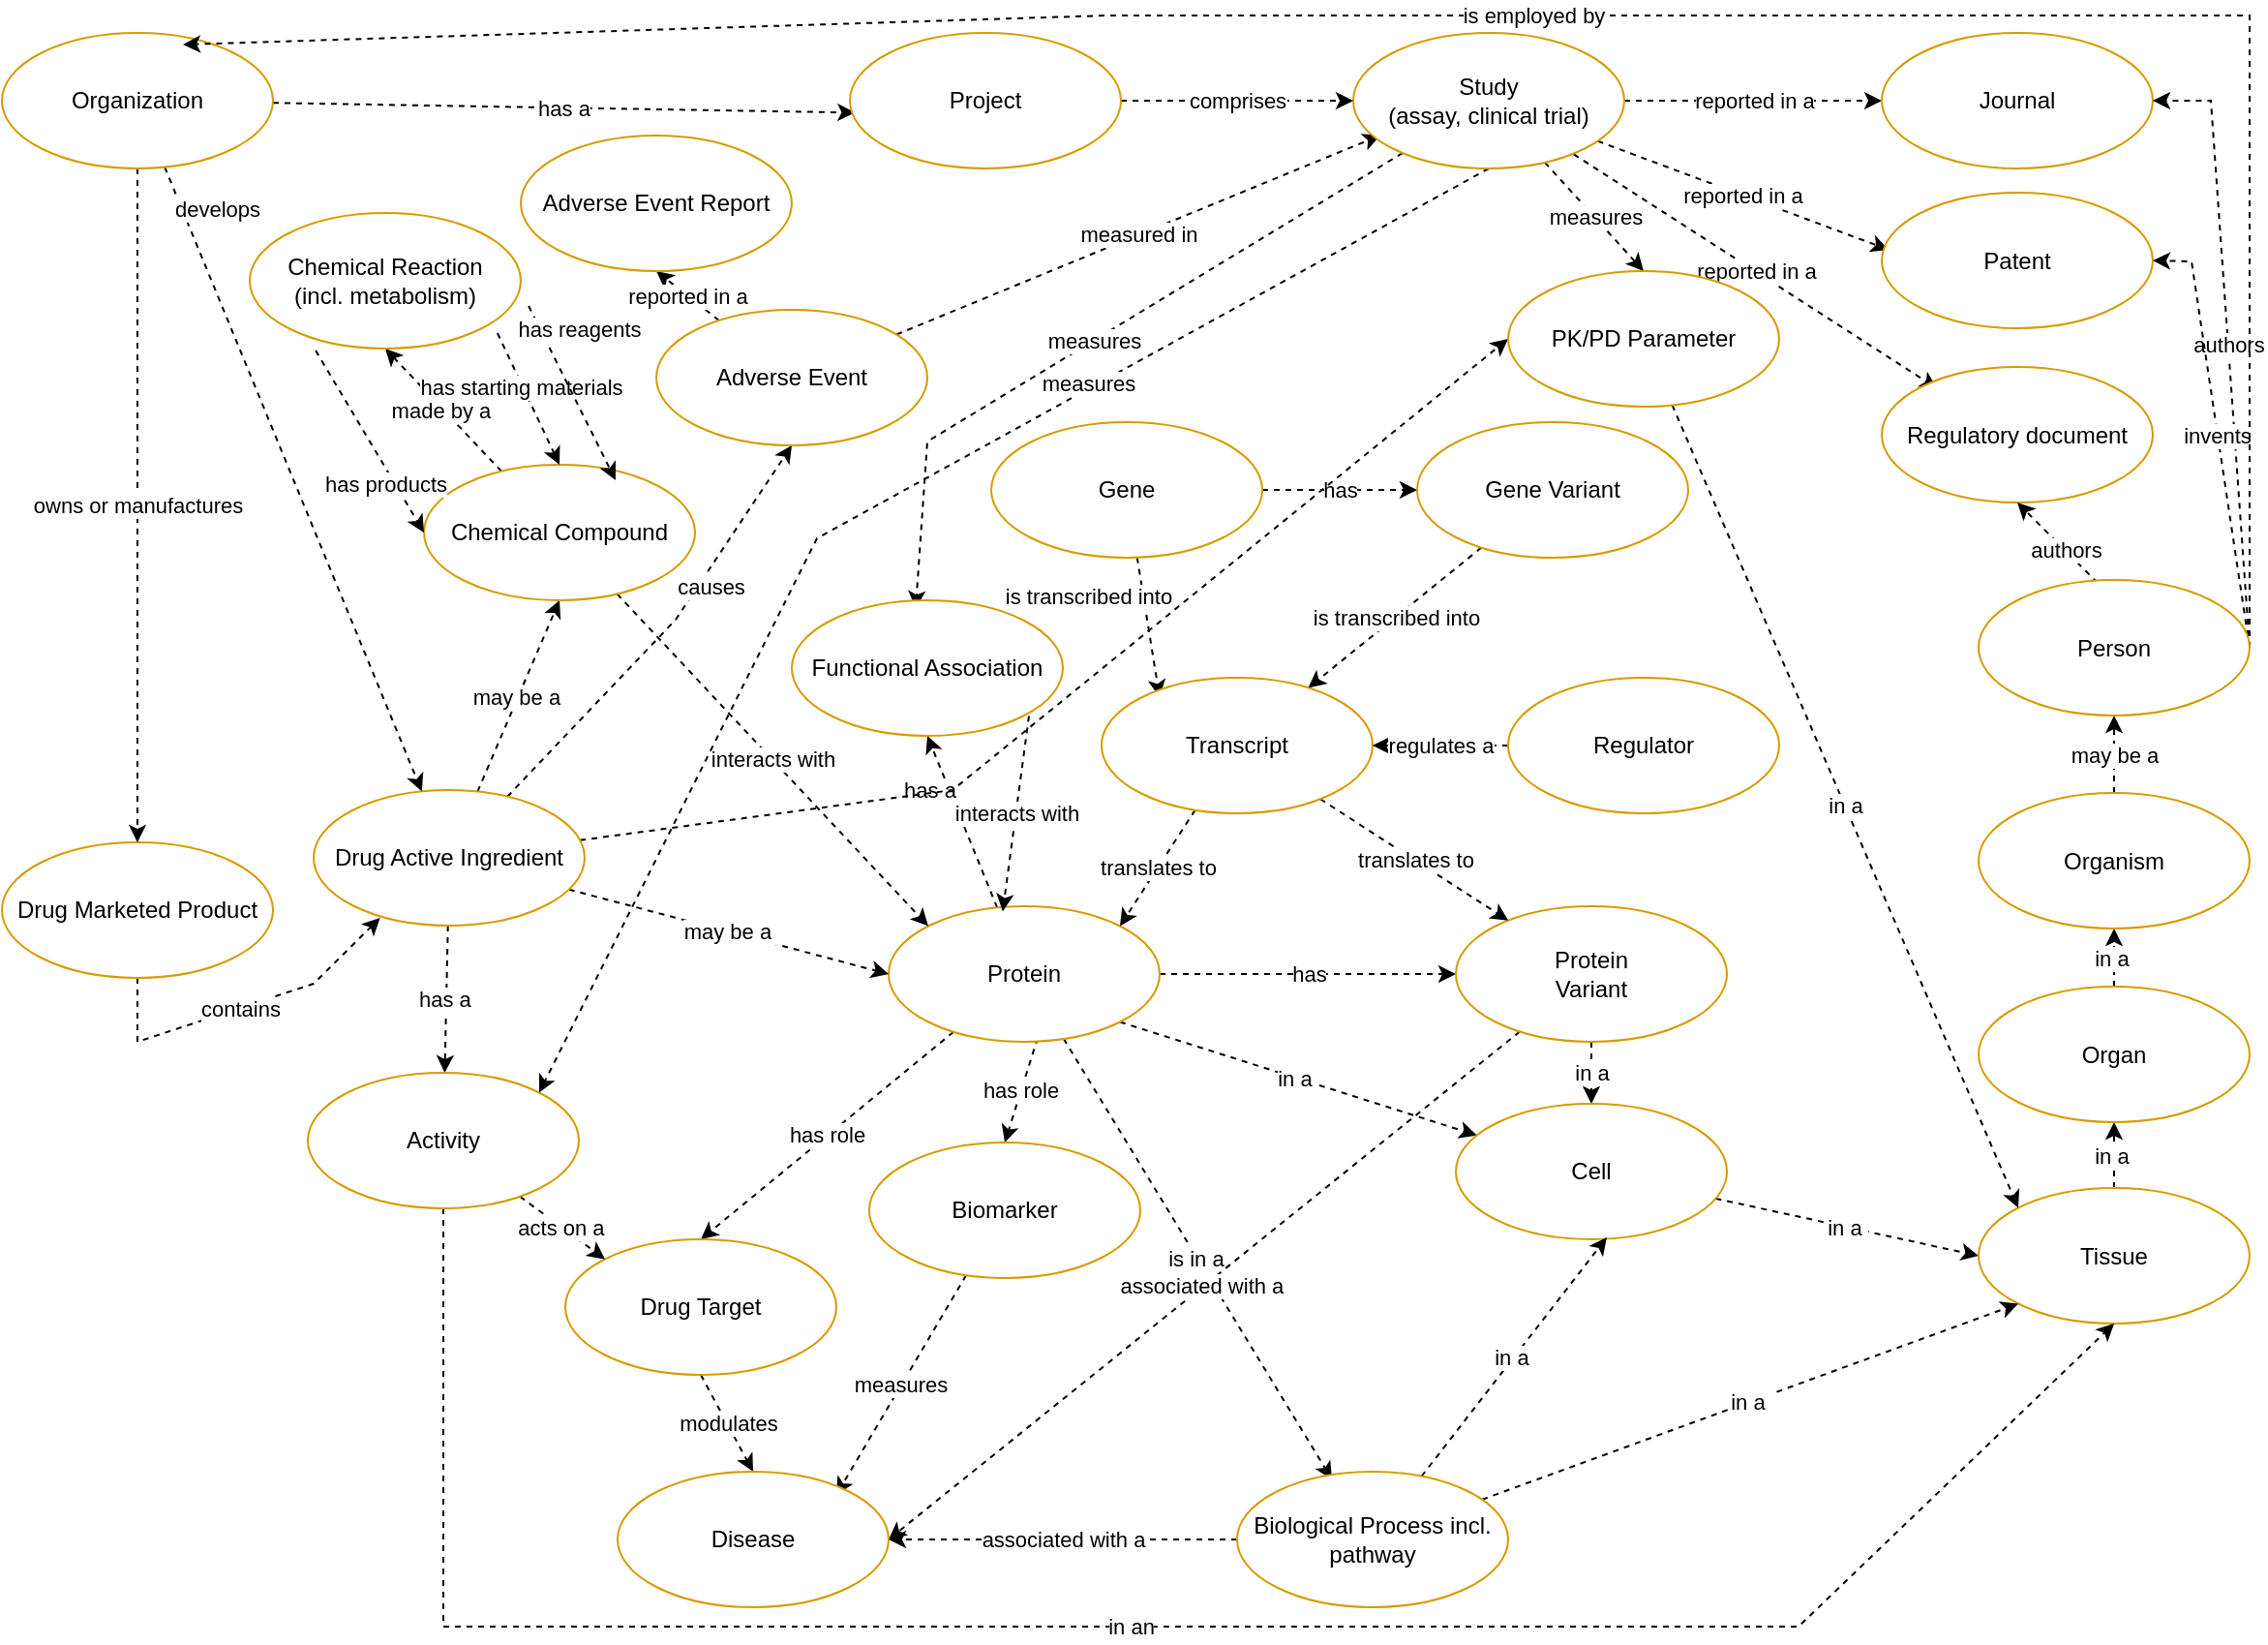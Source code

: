 <mxfile version="14.0.1" type="github">
  <diagram id="a2U_Rlq6jYlGKf6INXDq" name="Page-1">
    <mxGraphModel dx="1394" dy="904" grid="1" gridSize="10" guides="1" tooltips="1" connect="1" arrows="1" fold="1" page="1" pageScale="1" pageWidth="1100" pageHeight="850" math="0" shadow="0">
      <root>
        <mxCell id="0" />
        <mxCell id="1" parent="0" />
        <mxCell id="NiIuTKYxInFzzze3MLT4-8" value="has" style="edgeStyle=orthogonalEdgeStyle;rounded=0;orthogonalLoop=1;jettySize=auto;html=1;entryX=0;entryY=0.5;entryDx=0;entryDy=0;dashed=1;exitX=1;exitY=0.5;exitDx=0;exitDy=0;" edge="1" parent="1" source="NiIuTKYxInFzzze3MLT4-1" target="NiIuTKYxInFzzze3MLT4-3">
          <mxGeometry relative="1" as="geometry">
            <Array as="points">
              <mxPoint x="680" y="505" />
              <mxPoint x="680" y="505" />
            </Array>
          </mxGeometry>
        </mxCell>
        <mxCell id="NiIuTKYxInFzzze3MLT4-11" value="has role" style="rounded=0;orthogonalLoop=1;jettySize=auto;html=1;exitX=0.55;exitY=0.971;exitDx=0;exitDy=0;entryX=0.5;entryY=0;entryDx=0;entryDy=0;dashed=1;exitPerimeter=0;" edge="1" parent="1" source="NiIuTKYxInFzzze3MLT4-1" target="NiIuTKYxInFzzze3MLT4-6">
          <mxGeometry relative="1" as="geometry" />
        </mxCell>
        <mxCell id="NiIuTKYxInFzzze3MLT4-12" value="has role" style="edgeStyle=none;rounded=0;orthogonalLoop=1;jettySize=auto;html=1;entryX=0.5;entryY=0;entryDx=0;entryDy=0;dashed=1;" edge="1" parent="1" source="NiIuTKYxInFzzze3MLT4-1" target="NiIuTKYxInFzzze3MLT4-5">
          <mxGeometry relative="1" as="geometry" />
        </mxCell>
        <mxCell id="NiIuTKYxInFzzze3MLT4-20" value="in a&amp;nbsp;" style="edgeStyle=none;rounded=0;orthogonalLoop=1;jettySize=auto;html=1;dashed=1;exitX=1;exitY=1;exitDx=0;exitDy=0;" edge="1" parent="1" source="NiIuTKYxInFzzze3MLT4-1" target="NiIuTKYxInFzzze3MLT4-19">
          <mxGeometry relative="1" as="geometry">
            <Array as="points" />
          </mxGeometry>
        </mxCell>
        <mxCell id="NiIuTKYxInFzzze3MLT4-53" value="is in a&amp;nbsp;" style="edgeStyle=none;rounded=0;orthogonalLoop=1;jettySize=auto;html=1;entryX=0.35;entryY=0.057;entryDx=0;entryDy=0;entryPerimeter=0;dashed=1;" edge="1" parent="1" source="NiIuTKYxInFzzze3MLT4-1" target="NiIuTKYxInFzzze3MLT4-52">
          <mxGeometry relative="1" as="geometry" />
        </mxCell>
        <mxCell id="NiIuTKYxInFzzze3MLT4-104" value="has a" style="edgeStyle=none;rounded=0;orthogonalLoop=1;jettySize=auto;html=1;entryX=0.5;entryY=1;entryDx=0;entryDy=0;dashed=1;strokeColor=#000000;" edge="1" parent="1" source="NiIuTKYxInFzzze3MLT4-1" target="NiIuTKYxInFzzze3MLT4-100">
          <mxGeometry x="0.458" y="11" relative="1" as="geometry">
            <mxPoint x="1" as="offset" />
          </mxGeometry>
        </mxCell>
        <mxCell id="NiIuTKYxInFzzze3MLT4-1" value="Protein" style="ellipse;whiteSpace=wrap;html=1;strokeColor=#D79B00;" vertex="1" parent="1">
          <mxGeometry x="467" y="470" width="140" height="70" as="geometry" />
        </mxCell>
        <mxCell id="NiIuTKYxInFzzze3MLT4-7" value="has" style="edgeStyle=orthogonalEdgeStyle;rounded=0;orthogonalLoop=1;jettySize=auto;html=1;entryX=0;entryY=0.5;entryDx=0;entryDy=0;dashed=1;" edge="1" parent="1" source="NiIuTKYxInFzzze3MLT4-2" target="NiIuTKYxInFzzze3MLT4-4">
          <mxGeometry relative="1" as="geometry" />
        </mxCell>
        <mxCell id="NiIuTKYxInFzzze3MLT4-87" value="is transcribed into" style="edgeStyle=none;rounded=0;orthogonalLoop=1;jettySize=auto;html=1;entryX=0.214;entryY=0.143;entryDx=0;entryDy=0;entryPerimeter=0;dashed=1;" edge="1" parent="1" source="NiIuTKYxInFzzze3MLT4-2" target="NiIuTKYxInFzzze3MLT4-85">
          <mxGeometry x="-0.566" y="-28" relative="1" as="geometry">
            <mxPoint as="offset" />
          </mxGeometry>
        </mxCell>
        <mxCell id="NiIuTKYxInFzzze3MLT4-2" value="Gene" style="ellipse;whiteSpace=wrap;html=1;strokeColor=#D79B00;" vertex="1" parent="1">
          <mxGeometry x="520" y="220" width="140" height="70" as="geometry" />
        </mxCell>
        <mxCell id="NiIuTKYxInFzzze3MLT4-21" value="in a" style="edgeStyle=none;rounded=0;orthogonalLoop=1;jettySize=auto;html=1;entryX=0.5;entryY=0;entryDx=0;entryDy=0;dashed=1;" edge="1" parent="1" source="NiIuTKYxInFzzze3MLT4-3" target="NiIuTKYxInFzzze3MLT4-19">
          <mxGeometry relative="1" as="geometry" />
        </mxCell>
        <mxCell id="NiIuTKYxInFzzze3MLT4-78" value="associated with a&amp;nbsp;" style="edgeStyle=none;rounded=0;orthogonalLoop=1;jettySize=auto;html=1;dashed=1;" edge="1" parent="1" source="NiIuTKYxInFzzze3MLT4-3">
          <mxGeometry relative="1" as="geometry">
            <mxPoint x="467" y="797" as="targetPoint" />
          </mxGeometry>
        </mxCell>
        <mxCell id="NiIuTKYxInFzzze3MLT4-3" value="Protein&lt;br&gt;Variant" style="ellipse;whiteSpace=wrap;html=1;strokeColor=#D79B00;" vertex="1" parent="1">
          <mxGeometry x="760" y="470" width="140" height="70" as="geometry" />
        </mxCell>
        <mxCell id="NiIuTKYxInFzzze3MLT4-88" value="is transcribed into" style="edgeStyle=none;rounded=0;orthogonalLoop=1;jettySize=auto;html=1;dashed=1;" edge="1" parent="1" source="NiIuTKYxInFzzze3MLT4-4" target="NiIuTKYxInFzzze3MLT4-85">
          <mxGeometry relative="1" as="geometry" />
        </mxCell>
        <mxCell id="NiIuTKYxInFzzze3MLT4-4" value="Gene Variant" style="ellipse;whiteSpace=wrap;html=1;strokeColor=#D79B00;" vertex="1" parent="1">
          <mxGeometry x="740" y="220" width="140" height="70" as="geometry" />
        </mxCell>
        <mxCell id="NiIuTKYxInFzzze3MLT4-38" value="modulates" style="edgeStyle=none;rounded=0;orthogonalLoop=1;jettySize=auto;html=1;exitX=0.5;exitY=1;exitDx=0;exitDy=0;entryX=0.5;entryY=0;entryDx=0;entryDy=0;dashed=1;" edge="1" parent="1" source="NiIuTKYxInFzzze3MLT4-5" target="NiIuTKYxInFzzze3MLT4-37">
          <mxGeometry relative="1" as="geometry">
            <Array as="points" />
          </mxGeometry>
        </mxCell>
        <mxCell id="NiIuTKYxInFzzze3MLT4-5" value="Drug Target" style="ellipse;whiteSpace=wrap;html=1;strokeColor=#D79B00;" vertex="1" parent="1">
          <mxGeometry x="300" y="642" width="140" height="70" as="geometry" />
        </mxCell>
        <mxCell id="NiIuTKYxInFzzze3MLT4-56" value="measures" style="edgeStyle=none;rounded=0;orthogonalLoop=1;jettySize=auto;html=1;entryX=0.807;entryY=0.171;entryDx=0;entryDy=0;entryPerimeter=0;dashed=1;" edge="1" parent="1" source="NiIuTKYxInFzzze3MLT4-6" target="NiIuTKYxInFzzze3MLT4-37">
          <mxGeometry relative="1" as="geometry" />
        </mxCell>
        <mxCell id="NiIuTKYxInFzzze3MLT4-6" value="Biomarker" style="ellipse;whiteSpace=wrap;html=1;strokeColor=#D79B00;" vertex="1" parent="1">
          <mxGeometry x="457" y="592" width="140" height="70" as="geometry" />
        </mxCell>
        <mxCell id="NiIuTKYxInFzzze3MLT4-14" value="may be a&amp;nbsp;" style="edgeStyle=none;rounded=0;orthogonalLoop=1;jettySize=auto;html=1;entryX=0;entryY=0.5;entryDx=0;entryDy=0;dashed=1;" edge="1" parent="1" source="NiIuTKYxInFzzze3MLT4-13" target="NiIuTKYxInFzzze3MLT4-1">
          <mxGeometry relative="1" as="geometry" />
        </mxCell>
        <mxCell id="NiIuTKYxInFzzze3MLT4-17" value="may be a&amp;nbsp;" style="edgeStyle=none;rounded=0;orthogonalLoop=1;jettySize=auto;html=1;entryX=0.5;entryY=1;entryDx=0;entryDy=0;dashed=1;" edge="1" parent="1" source="NiIuTKYxInFzzze3MLT4-13" target="NiIuTKYxInFzzze3MLT4-15">
          <mxGeometry relative="1" as="geometry" />
        </mxCell>
        <mxCell id="NiIuTKYxInFzzze3MLT4-30" value="has a&amp;nbsp;" style="edgeStyle=none;rounded=0;orthogonalLoop=1;jettySize=auto;html=1;dashed=1;" edge="1" parent="1" source="NiIuTKYxInFzzze3MLT4-13" target="NiIuTKYxInFzzze3MLT4-29">
          <mxGeometry relative="1" as="geometry" />
        </mxCell>
        <mxCell id="NiIuTKYxInFzzze3MLT4-41" style="edgeStyle=none;rounded=0;orthogonalLoop=1;jettySize=auto;html=1;entryX=0.5;entryY=1;entryDx=0;entryDy=0;dashed=1;" edge="1" parent="1" source="NiIuTKYxInFzzze3MLT4-13" target="NiIuTKYxInFzzze3MLT4-39">
          <mxGeometry relative="1" as="geometry">
            <Array as="points">
              <mxPoint x="357" y="322" />
            </Array>
          </mxGeometry>
        </mxCell>
        <mxCell id="NiIuTKYxInFzzze3MLT4-42" value="causes" style="edgeLabel;html=1;align=center;verticalAlign=middle;resizable=0;points=[];" vertex="1" connectable="0" parent="NiIuTKYxInFzzze3MLT4-41">
          <mxGeometry x="0.286" y="-5" relative="1" as="geometry">
            <mxPoint as="offset" />
          </mxGeometry>
        </mxCell>
        <mxCell id="NiIuTKYxInFzzze3MLT4-66" value="" style="edgeStyle=none;rounded=0;orthogonalLoop=1;jettySize=auto;html=1;entryX=0;entryY=0.5;entryDx=0;entryDy=0;dashed=1;" edge="1" parent="1" source="NiIuTKYxInFzzze3MLT4-13" target="NiIuTKYxInFzzze3MLT4-65">
          <mxGeometry x="-0.708" y="-5" relative="1" as="geometry">
            <Array as="points">
              <mxPoint x="500" y="410" />
            </Array>
            <mxPoint as="offset" />
          </mxGeometry>
        </mxCell>
        <mxCell id="NiIuTKYxInFzzze3MLT4-13" value="Drug Active Ingredient" style="ellipse;whiteSpace=wrap;html=1;strokeColor=#D79B00;" vertex="1" parent="1">
          <mxGeometry x="170" y="410" width="140" height="70" as="geometry" />
        </mxCell>
        <mxCell id="NiIuTKYxInFzzze3MLT4-48" value="made by a&amp;nbsp;" style="edgeStyle=none;rounded=0;orthogonalLoop=1;jettySize=auto;html=1;entryX=0.5;entryY=1;entryDx=0;entryDy=0;dashed=1;" edge="1" parent="1" source="NiIuTKYxInFzzze3MLT4-15" target="NiIuTKYxInFzzze3MLT4-47">
          <mxGeometry relative="1" as="geometry" />
        </mxCell>
        <mxCell id="NiIuTKYxInFzzze3MLT4-71" value="interacts with" style="edgeStyle=none;rounded=0;orthogonalLoop=1;jettySize=auto;html=1;entryX=0;entryY=0;entryDx=0;entryDy=0;dashed=1;" edge="1" parent="1" source="NiIuTKYxInFzzze3MLT4-15" target="NiIuTKYxInFzzze3MLT4-1">
          <mxGeometry relative="1" as="geometry" />
        </mxCell>
        <mxCell id="NiIuTKYxInFzzze3MLT4-15" value="Chemical Compound" style="ellipse;whiteSpace=wrap;html=1;strokeColor=#D79B00;" vertex="1" parent="1">
          <mxGeometry x="227" y="242" width="140" height="70" as="geometry" />
        </mxCell>
        <mxCell id="NiIuTKYxInFzzze3MLT4-24" value="in a&amp;nbsp;" style="edgeStyle=none;rounded=0;orthogonalLoop=1;jettySize=auto;html=1;entryX=0;entryY=0.5;entryDx=0;entryDy=0;dashed=1;" edge="1" parent="1" source="NiIuTKYxInFzzze3MLT4-19" target="NiIuTKYxInFzzze3MLT4-22">
          <mxGeometry relative="1" as="geometry" />
        </mxCell>
        <mxCell id="NiIuTKYxInFzzze3MLT4-19" value="Cell" style="ellipse;whiteSpace=wrap;html=1;strokeColor=#D79B00;" vertex="1" parent="1">
          <mxGeometry x="760" y="572" width="140" height="70" as="geometry" />
        </mxCell>
        <mxCell id="NiIuTKYxInFzzze3MLT4-27" value="in a&amp;nbsp;" style="edgeStyle=none;rounded=0;orthogonalLoop=1;jettySize=auto;html=1;entryX=0.5;entryY=1;entryDx=0;entryDy=0;dashed=1;" edge="1" parent="1" source="NiIuTKYxInFzzze3MLT4-22" target="NiIuTKYxInFzzze3MLT4-25">
          <mxGeometry relative="1" as="geometry" />
        </mxCell>
        <mxCell id="NiIuTKYxInFzzze3MLT4-22" value="Tissue" style="ellipse;whiteSpace=wrap;html=1;strokeColor=#D79B00;" vertex="1" parent="1">
          <mxGeometry x="1030" y="615.5" width="140" height="70" as="geometry" />
        </mxCell>
        <mxCell id="NiIuTKYxInFzzze3MLT4-28" value="in a&amp;nbsp;" style="edgeStyle=none;rounded=0;orthogonalLoop=1;jettySize=auto;html=1;entryX=0.5;entryY=1;entryDx=0;entryDy=0;dashed=1;" edge="1" parent="1" source="NiIuTKYxInFzzze3MLT4-25" target="NiIuTKYxInFzzze3MLT4-26">
          <mxGeometry relative="1" as="geometry">
            <mxPoint x="1100" y="391.5" as="targetPoint" />
          </mxGeometry>
        </mxCell>
        <mxCell id="NiIuTKYxInFzzze3MLT4-25" value="Organ" style="ellipse;whiteSpace=wrap;html=1;strokeColor=#D79B00;" vertex="1" parent="1">
          <mxGeometry x="1030" y="511.5" width="140" height="70" as="geometry" />
        </mxCell>
        <mxCell id="NiIuTKYxInFzzze3MLT4-99" value="may be a" style="edgeStyle=none;rounded=0;orthogonalLoop=1;jettySize=auto;html=1;dashed=1;strokeColor=#000000;exitX=0.5;exitY=0;exitDx=0;exitDy=0;" edge="1" parent="1" source="NiIuTKYxInFzzze3MLT4-26" target="NiIuTKYxInFzzze3MLT4-81">
          <mxGeometry relative="1" as="geometry" />
        </mxCell>
        <mxCell id="NiIuTKYxInFzzze3MLT4-26" value="Organism" style="ellipse;whiteSpace=wrap;html=1;strokeColor=#D79B00;" vertex="1" parent="1">
          <mxGeometry x="1030" y="411.5" width="140" height="70" as="geometry" />
        </mxCell>
        <mxCell id="NiIuTKYxInFzzze3MLT4-31" value="acts on a&amp;nbsp;" style="edgeStyle=none;rounded=0;orthogonalLoop=1;jettySize=auto;html=1;entryX=0;entryY=0;entryDx=0;entryDy=0;dashed=1;" edge="1" parent="1" source="NiIuTKYxInFzzze3MLT4-29" target="NiIuTKYxInFzzze3MLT4-5">
          <mxGeometry relative="1" as="geometry" />
        </mxCell>
        <mxCell id="NiIuTKYxInFzzze3MLT4-70" value="in an" style="edgeStyle=none;rounded=0;orthogonalLoop=1;jettySize=auto;html=1;dashed=1;entryX=0.5;entryY=1;entryDx=0;entryDy=0;exitX=0.5;exitY=1;exitDx=0;exitDy=0;" edge="1" parent="1" source="NiIuTKYxInFzzze3MLT4-29" target="NiIuTKYxInFzzze3MLT4-22">
          <mxGeometry relative="1" as="geometry">
            <mxPoint x="867" y="582" as="targetPoint" />
            <Array as="points">
              <mxPoint x="237" y="842" />
              <mxPoint x="937" y="842" />
            </Array>
          </mxGeometry>
        </mxCell>
        <mxCell id="NiIuTKYxInFzzze3MLT4-29" value="Activity" style="ellipse;whiteSpace=wrap;html=1;strokeColor=#D79B00;" vertex="1" parent="1">
          <mxGeometry x="167" y="556" width="140" height="70" as="geometry" />
        </mxCell>
        <mxCell id="NiIuTKYxInFzzze3MLT4-33" value="contains" style="edgeStyle=none;rounded=0;orthogonalLoop=1;jettySize=auto;html=1;entryX=0.245;entryY=0.943;entryDx=0;entryDy=0;dashed=1;exitX=0.5;exitY=1;exitDx=0;exitDy=0;entryPerimeter=0;" edge="1" parent="1" source="NiIuTKYxInFzzze3MLT4-32" target="NiIuTKYxInFzzze3MLT4-13">
          <mxGeometry relative="1" as="geometry">
            <Array as="points">
              <mxPoint x="79" y="540" />
              <mxPoint x="170" y="510" />
            </Array>
          </mxGeometry>
        </mxCell>
        <mxCell id="NiIuTKYxInFzzze3MLT4-32" value="Drug Marketed Product" style="ellipse;whiteSpace=wrap;html=1;strokeColor=#D79B00;" vertex="1" parent="1">
          <mxGeometry x="9" y="437" width="140" height="70" as="geometry" />
        </mxCell>
        <mxCell id="NiIuTKYxInFzzze3MLT4-35" value="owns or manufactures" style="edgeStyle=none;rounded=0;orthogonalLoop=1;jettySize=auto;html=1;dashed=1;" edge="1" parent="1" source="NiIuTKYxInFzzze3MLT4-34" target="NiIuTKYxInFzzze3MLT4-32">
          <mxGeometry relative="1" as="geometry" />
        </mxCell>
        <mxCell id="NiIuTKYxInFzzze3MLT4-95" value="develops" style="edgeStyle=none;rounded=0;orthogonalLoop=1;jettySize=auto;html=1;dashed=1;" edge="1" parent="1" source="NiIuTKYxInFzzze3MLT4-34" target="NiIuTKYxInFzzze3MLT4-13">
          <mxGeometry x="-0.826" y="17" relative="1" as="geometry">
            <mxPoint as="offset" />
          </mxGeometry>
        </mxCell>
        <mxCell id="NiIuTKYxInFzzze3MLT4-96" value="has a" style="edgeStyle=none;rounded=0;orthogonalLoop=1;jettySize=auto;html=1;entryX=0.019;entryY=0.588;entryDx=0;entryDy=0;entryPerimeter=0;dashed=1;" edge="1" parent="1" source="NiIuTKYxInFzzze3MLT4-34" target="NiIuTKYxInFzzze3MLT4-92">
          <mxGeometry relative="1" as="geometry" />
        </mxCell>
        <mxCell id="NiIuTKYxInFzzze3MLT4-34" value="Organization" style="ellipse;whiteSpace=wrap;html=1;strokeColor=#D79B00;" vertex="1" parent="1">
          <mxGeometry x="9" y="19" width="140" height="70" as="geometry" />
        </mxCell>
        <mxCell id="NiIuTKYxInFzzze3MLT4-36" style="edgeStyle=none;rounded=0;orthogonalLoop=1;jettySize=auto;html=1;exitX=0.5;exitY=1;exitDx=0;exitDy=0;dashed=1;" edge="1" parent="1" source="NiIuTKYxInFzzze3MLT4-32" target="NiIuTKYxInFzzze3MLT4-32">
          <mxGeometry relative="1" as="geometry" />
        </mxCell>
        <mxCell id="NiIuTKYxInFzzze3MLT4-37" value="Disease" style="ellipse;whiteSpace=wrap;html=1;strokeColor=#D79B00;" vertex="1" parent="1">
          <mxGeometry x="327" y="762" width="140" height="70" as="geometry" />
        </mxCell>
        <mxCell id="NiIuTKYxInFzzze3MLT4-45" value="reported in a" style="edgeStyle=none;rounded=0;orthogonalLoop=1;jettySize=auto;html=1;entryX=0.5;entryY=1;entryDx=0;entryDy=0;dashed=1;" edge="1" parent="1" source="NiIuTKYxInFzzze3MLT4-39" target="NiIuTKYxInFzzze3MLT4-44">
          <mxGeometry relative="1" as="geometry" />
        </mxCell>
        <mxCell id="NiIuTKYxInFzzze3MLT4-46" value="measured in" style="edgeStyle=none;rounded=0;orthogonalLoop=1;jettySize=auto;html=1;entryX=0.1;entryY=0.755;entryDx=0;entryDy=0;dashed=1;entryPerimeter=0;" edge="1" parent="1" source="NiIuTKYxInFzzze3MLT4-39" target="NiIuTKYxInFzzze3MLT4-58">
          <mxGeometry relative="1" as="geometry" />
        </mxCell>
        <mxCell id="NiIuTKYxInFzzze3MLT4-39" value="Adverse Event" style="ellipse;whiteSpace=wrap;html=1;strokeColor=#D79B00;" vertex="1" parent="1">
          <mxGeometry x="347" y="162" width="140" height="70" as="geometry" />
        </mxCell>
        <mxCell id="NiIuTKYxInFzzze3MLT4-44" value="Adverse Event Report" style="ellipse;whiteSpace=wrap;html=1;strokeColor=#D79B00;" vertex="1" parent="1">
          <mxGeometry x="277" y="72" width="140" height="70" as="geometry" />
        </mxCell>
        <mxCell id="NiIuTKYxInFzzze3MLT4-49" value="has starting materials" style="edgeStyle=none;rounded=0;orthogonalLoop=1;jettySize=auto;html=1;entryX=0.5;entryY=0;entryDx=0;entryDy=0;dashed=1;exitX=0.914;exitY=0.886;exitDx=0;exitDy=0;exitPerimeter=0;" edge="1" parent="1" source="NiIuTKYxInFzzze3MLT4-47" target="NiIuTKYxInFzzze3MLT4-15">
          <mxGeometry x="-0.19" y="-1" relative="1" as="geometry">
            <mxPoint as="offset" />
          </mxGeometry>
        </mxCell>
        <mxCell id="NiIuTKYxInFzzze3MLT4-50" value="has products" style="edgeStyle=none;rounded=0;orthogonalLoop=1;jettySize=auto;html=1;entryX=0;entryY=0.5;entryDx=0;entryDy=0;dashed=1;exitX=0.243;exitY=1.014;exitDx=0;exitDy=0;exitPerimeter=0;" edge="1" parent="1" source="NiIuTKYxInFzzze3MLT4-47" target="NiIuTKYxInFzzze3MLT4-15">
          <mxGeometry x="0.42" y="-4" relative="1" as="geometry">
            <mxPoint as="offset" />
          </mxGeometry>
        </mxCell>
        <mxCell id="NiIuTKYxInFzzze3MLT4-51" value="has reagents" style="edgeStyle=none;rounded=0;orthogonalLoop=1;jettySize=auto;html=1;entryX=0.707;entryY=0.114;entryDx=0;entryDy=0;entryPerimeter=0;dashed=1;exitX=1.029;exitY=0.686;exitDx=0;exitDy=0;exitPerimeter=0;" edge="1" parent="1" source="NiIuTKYxInFzzze3MLT4-47" target="NiIuTKYxInFzzze3MLT4-15">
          <mxGeometry x="-0.556" y="18" relative="1" as="geometry">
            <mxPoint as="offset" />
          </mxGeometry>
        </mxCell>
        <mxCell id="NiIuTKYxInFzzze3MLT4-47" value="Chemical Reaction&lt;br&gt;(incl. metabolism)" style="ellipse;whiteSpace=wrap;html=1;strokeColor=#D79B00;" vertex="1" parent="1">
          <mxGeometry x="137" y="112" width="140" height="70" as="geometry" />
        </mxCell>
        <mxCell id="NiIuTKYxInFzzze3MLT4-54" value="in a&amp;nbsp;" style="edgeStyle=none;rounded=0;orthogonalLoop=1;jettySize=auto;html=1;entryX=0.557;entryY=0.986;entryDx=0;entryDy=0;entryPerimeter=0;dashed=1;" edge="1" parent="1" source="NiIuTKYxInFzzze3MLT4-52" target="NiIuTKYxInFzzze3MLT4-19">
          <mxGeometry relative="1" as="geometry" />
        </mxCell>
        <mxCell id="NiIuTKYxInFzzze3MLT4-55" value="associated with a" style="edgeStyle=none;rounded=0;orthogonalLoop=1;jettySize=auto;html=1;entryX=1;entryY=0.5;entryDx=0;entryDy=0;dashed=1;" edge="1" parent="1" source="NiIuTKYxInFzzze3MLT4-52" target="NiIuTKYxInFzzze3MLT4-37">
          <mxGeometry relative="1" as="geometry">
            <Array as="points" />
          </mxGeometry>
        </mxCell>
        <mxCell id="NiIuTKYxInFzzze3MLT4-98" value="in a&amp;nbsp;" style="edgeStyle=none;rounded=0;orthogonalLoop=1;jettySize=auto;html=1;entryX=0;entryY=1;entryDx=0;entryDy=0;dashed=1;" edge="1" parent="1" source="NiIuTKYxInFzzze3MLT4-52" target="NiIuTKYxInFzzze3MLT4-22">
          <mxGeometry relative="1" as="geometry" />
        </mxCell>
        <mxCell id="NiIuTKYxInFzzze3MLT4-52" value="Biological Process incl. pathway" style="ellipse;whiteSpace=wrap;html=1;strokeColor=#D79B00;" vertex="1" parent="1">
          <mxGeometry x="647" y="762" width="140" height="70" as="geometry" />
        </mxCell>
        <mxCell id="NiIuTKYxInFzzze3MLT4-64" value="measures" style="edgeStyle=none;rounded=0;orthogonalLoop=1;jettySize=auto;html=1;entryX=1;entryY=0;entryDx=0;entryDy=0;dashed=1;exitX=0.5;exitY=1;exitDx=0;exitDy=0;" edge="1" parent="1" source="NiIuTKYxInFzzze3MLT4-58" target="NiIuTKYxInFzzze3MLT4-29">
          <mxGeometry x="-0.345" y="-4" relative="1" as="geometry">
            <Array as="points">
              <mxPoint x="430" y="280" />
            </Array>
            <mxPoint y="1" as="offset" />
          </mxGeometry>
        </mxCell>
        <mxCell id="NiIuTKYxInFzzze3MLT4-68" value="measures" style="edgeStyle=none;rounded=0;orthogonalLoop=1;jettySize=auto;html=1;entryX=0.5;entryY=0;entryDx=0;entryDy=0;dashed=1;" edge="1" parent="1" source="NiIuTKYxInFzzze3MLT4-58" target="NiIuTKYxInFzzze3MLT4-65">
          <mxGeometry relative="1" as="geometry" />
        </mxCell>
        <mxCell id="NiIuTKYxInFzzze3MLT4-73" value="reported in a" style="edgeStyle=none;rounded=0;orthogonalLoop=1;jettySize=auto;html=1;entryX=0;entryY=0.5;entryDx=0;entryDy=0;dashed=1;" edge="1" parent="1" source="NiIuTKYxInFzzze3MLT4-58" target="NiIuTKYxInFzzze3MLT4-72">
          <mxGeometry relative="1" as="geometry" />
        </mxCell>
        <mxCell id="NiIuTKYxInFzzze3MLT4-76" value="reported in a" style="edgeStyle=none;rounded=0;orthogonalLoop=1;jettySize=auto;html=1;entryX=0.025;entryY=0.421;entryDx=0;entryDy=0;entryPerimeter=0;dashed=1;" edge="1" parent="1" source="NiIuTKYxInFzzze3MLT4-58" target="NiIuTKYxInFzzze3MLT4-74">
          <mxGeometry relative="1" as="geometry" />
        </mxCell>
        <mxCell id="NiIuTKYxInFzzze3MLT4-77" value="reported in a" style="edgeStyle=none;rounded=0;orthogonalLoop=1;jettySize=auto;html=1;entryX=0.198;entryY=0.16;entryDx=0;entryDy=0;dashed=1;entryPerimeter=0;" edge="1" parent="1">
          <mxGeometry relative="1" as="geometry">
            <mxPoint x="820.89" y="81.661" as="sourcePoint" />
            <mxPoint x="1008.72" y="202.7" as="targetPoint" />
          </mxGeometry>
        </mxCell>
        <mxCell id="NiIuTKYxInFzzze3MLT4-101" value="measures" style="edgeStyle=none;rounded=0;orthogonalLoop=1;jettySize=auto;html=1;entryX=0.457;entryY=0.06;entryDx=0;entryDy=0;entryPerimeter=0;dashed=1;strokeColor=#000000;" edge="1" parent="1" source="NiIuTKYxInFzzze3MLT4-58" target="NiIuTKYxInFzzze3MLT4-100">
          <mxGeometry relative="1" as="geometry">
            <Array as="points">
              <mxPoint x="487" y="230" />
            </Array>
          </mxGeometry>
        </mxCell>
        <mxCell id="NiIuTKYxInFzzze3MLT4-58" value="Study&lt;br&gt;(assay, clinical trial)" style="ellipse;whiteSpace=wrap;html=1;strokeColor=#D79B00;" vertex="1" parent="1">
          <mxGeometry x="707" y="19" width="140" height="70" as="geometry" />
        </mxCell>
        <mxCell id="NiIuTKYxInFzzze3MLT4-69" value="in a" style="edgeStyle=none;rounded=0;orthogonalLoop=1;jettySize=auto;html=1;entryX=0;entryY=0;entryDx=0;entryDy=0;dashed=1;" edge="1" parent="1" source="NiIuTKYxInFzzze3MLT4-65" target="NiIuTKYxInFzzze3MLT4-22">
          <mxGeometry relative="1" as="geometry">
            <Array as="points" />
          </mxGeometry>
        </mxCell>
        <mxCell id="NiIuTKYxInFzzze3MLT4-65" value="PK/PD Parameter" style="ellipse;whiteSpace=wrap;html=1;strokeColor=#D79B00;" vertex="1" parent="1">
          <mxGeometry x="787" y="142" width="140" height="70" as="geometry" />
        </mxCell>
        <mxCell id="NiIuTKYxInFzzze3MLT4-72" value="Journal" style="ellipse;whiteSpace=wrap;html=1;strokeColor=#D79B00;" vertex="1" parent="1">
          <mxGeometry x="980" y="19" width="140" height="70" as="geometry" />
        </mxCell>
        <mxCell id="NiIuTKYxInFzzze3MLT4-74" value="Patent" style="ellipse;whiteSpace=wrap;html=1;strokeColor=#D79B00;" vertex="1" parent="1">
          <mxGeometry x="980" y="101.5" width="140" height="70" as="geometry" />
        </mxCell>
        <mxCell id="NiIuTKYxInFzzze3MLT4-75" value="Regulatory document" style="ellipse;whiteSpace=wrap;html=1;strokeColor=#D79B00;" vertex="1" parent="1">
          <mxGeometry x="980" y="191.5" width="140" height="70" as="geometry" />
        </mxCell>
        <mxCell id="NiIuTKYxInFzzze3MLT4-82" value="authors" style="edgeStyle=none;rounded=0;orthogonalLoop=1;jettySize=auto;html=1;entryX=1;entryY=0.5;entryDx=0;entryDy=0;dashed=1;exitX=1;exitY=0.5;exitDx=0;exitDy=0;" edge="1" parent="1" source="NiIuTKYxInFzzze3MLT4-81" target="NiIuTKYxInFzzze3MLT4-72">
          <mxGeometry relative="1" as="geometry">
            <Array as="points">
              <mxPoint x="1150" y="54" />
            </Array>
          </mxGeometry>
        </mxCell>
        <mxCell id="NiIuTKYxInFzzze3MLT4-83" value="invents" style="edgeStyle=none;rounded=0;orthogonalLoop=1;jettySize=auto;html=1;dashed=1;exitX=1;exitY=0.5;exitDx=0;exitDy=0;entryX=1;entryY=0.5;entryDx=0;entryDy=0;" edge="1" parent="1" source="NiIuTKYxInFzzze3MLT4-81" target="NiIuTKYxInFzzze3MLT4-74">
          <mxGeometry relative="1" as="geometry">
            <Array as="points">
              <mxPoint x="1140" y="137" />
            </Array>
          </mxGeometry>
        </mxCell>
        <mxCell id="NiIuTKYxInFzzze3MLT4-84" value="authors" style="edgeStyle=none;rounded=0;orthogonalLoop=1;jettySize=auto;html=1;entryX=0.5;entryY=1;entryDx=0;entryDy=0;dashed=1;exitX=0.5;exitY=0.143;exitDx=0;exitDy=0;exitPerimeter=0;" edge="1" parent="1" source="NiIuTKYxInFzzze3MLT4-81" target="NiIuTKYxInFzzze3MLT4-75">
          <mxGeometry relative="1" as="geometry" />
        </mxCell>
        <mxCell id="NiIuTKYxInFzzze3MLT4-94" value="is employed by" style="edgeStyle=none;rounded=0;orthogonalLoop=1;jettySize=auto;html=1;dashed=1;exitX=1;exitY=0.5;exitDx=0;exitDy=0;entryX=0.668;entryY=0.086;entryDx=0;entryDy=0;entryPerimeter=0;" edge="1" parent="1" source="NiIuTKYxInFzzze3MLT4-81" target="NiIuTKYxInFzzze3MLT4-34">
          <mxGeometry relative="1" as="geometry">
            <mxPoint x="120" y="26" as="targetPoint" />
            <Array as="points">
              <mxPoint x="1170" y="10" />
              <mxPoint x="580" y="10" />
            </Array>
          </mxGeometry>
        </mxCell>
        <mxCell id="NiIuTKYxInFzzze3MLT4-81" value="Person" style="ellipse;whiteSpace=wrap;html=1;strokeColor=#D79B00;" vertex="1" parent="1">
          <mxGeometry x="1030" y="301.5" width="140" height="70" as="geometry" />
        </mxCell>
        <mxCell id="NiIuTKYxInFzzze3MLT4-89" value="translates to" style="edgeStyle=none;rounded=0;orthogonalLoop=1;jettySize=auto;html=1;entryX=1;entryY=0;entryDx=0;entryDy=0;dashed=1;" edge="1" parent="1" source="NiIuTKYxInFzzze3MLT4-85" target="NiIuTKYxInFzzze3MLT4-1">
          <mxGeometry relative="1" as="geometry" />
        </mxCell>
        <mxCell id="NiIuTKYxInFzzze3MLT4-90" value="translates to" style="edgeStyle=none;rounded=0;orthogonalLoop=1;jettySize=auto;html=1;dashed=1;" edge="1" parent="1" source="NiIuTKYxInFzzze3MLT4-85" target="NiIuTKYxInFzzze3MLT4-3">
          <mxGeometry relative="1" as="geometry" />
        </mxCell>
        <mxCell id="NiIuTKYxInFzzze3MLT4-85" value="Transcript" style="ellipse;whiteSpace=wrap;html=1;strokeColor=#D79B00;" vertex="1" parent="1">
          <mxGeometry x="577" y="352" width="140" height="70" as="geometry" />
        </mxCell>
        <mxCell id="NiIuTKYxInFzzze3MLT4-93" value="comprises" style="edgeStyle=none;rounded=0;orthogonalLoop=1;jettySize=auto;html=1;entryX=0;entryY=0.5;entryDx=0;entryDy=0;dashed=1;" edge="1" parent="1" source="NiIuTKYxInFzzze3MLT4-92" target="NiIuTKYxInFzzze3MLT4-58">
          <mxGeometry relative="1" as="geometry" />
        </mxCell>
        <mxCell id="NiIuTKYxInFzzze3MLT4-92" value="Project" style="ellipse;whiteSpace=wrap;html=1;strokeColor=#D79B00;" vertex="1" parent="1">
          <mxGeometry x="447" y="19" width="140" height="70" as="geometry" />
        </mxCell>
        <mxCell id="NiIuTKYxInFzzze3MLT4-103" value="interacts with" style="edgeStyle=none;rounded=0;orthogonalLoop=1;jettySize=auto;html=1;dashed=1;strokeColor=#000000;exitX=1;exitY=1;exitDx=0;exitDy=0;entryX=0.421;entryY=0.038;entryDx=0;entryDy=0;entryPerimeter=0;" edge="1" parent="1" target="NiIuTKYxInFzzze3MLT4-1">
          <mxGeometry relative="1" as="geometry">
            <mxPoint x="539.497" y="371.749" as="sourcePoint" />
            <mxPoint x="540" y="432" as="targetPoint" />
          </mxGeometry>
        </mxCell>
        <mxCell id="NiIuTKYxInFzzze3MLT4-100" value="Functional Association" style="ellipse;whiteSpace=wrap;html=1;strokeColor=#D79B00;" vertex="1" parent="1">
          <mxGeometry x="417" y="312" width="140" height="70" as="geometry" />
        </mxCell>
        <mxCell id="NiIuTKYxInFzzze3MLT4-106" value="regulates a" style="edgeStyle=none;rounded=0;orthogonalLoop=1;jettySize=auto;html=1;dashed=1;strokeColor=#000000;" edge="1" parent="1" source="NiIuTKYxInFzzze3MLT4-105" target="NiIuTKYxInFzzze3MLT4-85">
          <mxGeometry relative="1" as="geometry" />
        </mxCell>
        <mxCell id="NiIuTKYxInFzzze3MLT4-105" value="Regulator" style="ellipse;whiteSpace=wrap;html=1;strokeColor=#D79B00;" vertex="1" parent="1">
          <mxGeometry x="787" y="352" width="140" height="70" as="geometry" />
        </mxCell>
        <mxCell id="NiIuTKYxInFzzze3MLT4-107" style="edgeStyle=none;rounded=0;orthogonalLoop=1;jettySize=auto;html=1;exitX=0.5;exitY=1;exitDx=0;exitDy=0;dashed=1;strokeColor=#000000;" edge="1" parent="1" source="NiIuTKYxInFzzze3MLT4-65" target="NiIuTKYxInFzzze3MLT4-65">
          <mxGeometry relative="1" as="geometry" />
        </mxCell>
      </root>
    </mxGraphModel>
  </diagram>
</mxfile>
